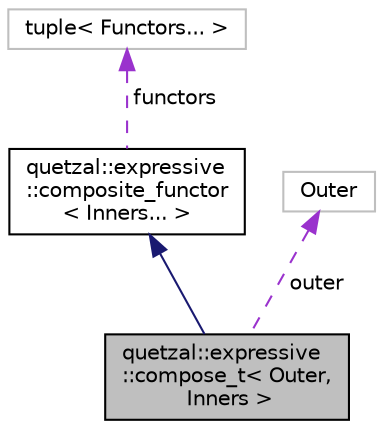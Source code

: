digraph "quetzal::expressive::compose_t&lt; Outer, Inners &gt;"
{
 // LATEX_PDF_SIZE
  edge [fontname="Helvetica",fontsize="10",labelfontname="Helvetica",labelfontsize="10"];
  node [fontname="Helvetica",fontsize="10",shape=record];
  Node2 [label="quetzal::expressive\l::compose_t\< Outer,\l Inners \>",height=0.2,width=0.4,color="black", fillcolor="grey75", style="filled", fontcolor="black",tooltip=" "];
  Node3 -> Node2 [dir="back",color="midnightblue",fontsize="10",style="solid",fontname="Helvetica"];
  Node3 [label="quetzal::expressive\l::composite_functor\l\< Inners... \>",height=0.2,width=0.4,color="black", fillcolor="white", style="filled",URL="$structquetzal_1_1expressive_1_1composite__functor.html",tooltip=" "];
  Node4 -> Node3 [dir="back",color="darkorchid3",fontsize="10",style="dashed",label=" functors" ,fontname="Helvetica"];
  Node4 [label="tuple\< Functors... \>",height=0.2,width=0.4,color="grey75", fillcolor="white", style="filled",tooltip=" "];
  Node5 -> Node2 [dir="back",color="darkorchid3",fontsize="10",style="dashed",label=" outer" ,fontname="Helvetica"];
  Node5 [label="Outer",height=0.2,width=0.4,color="grey75", fillcolor="white", style="filled",tooltip=" "];
}
